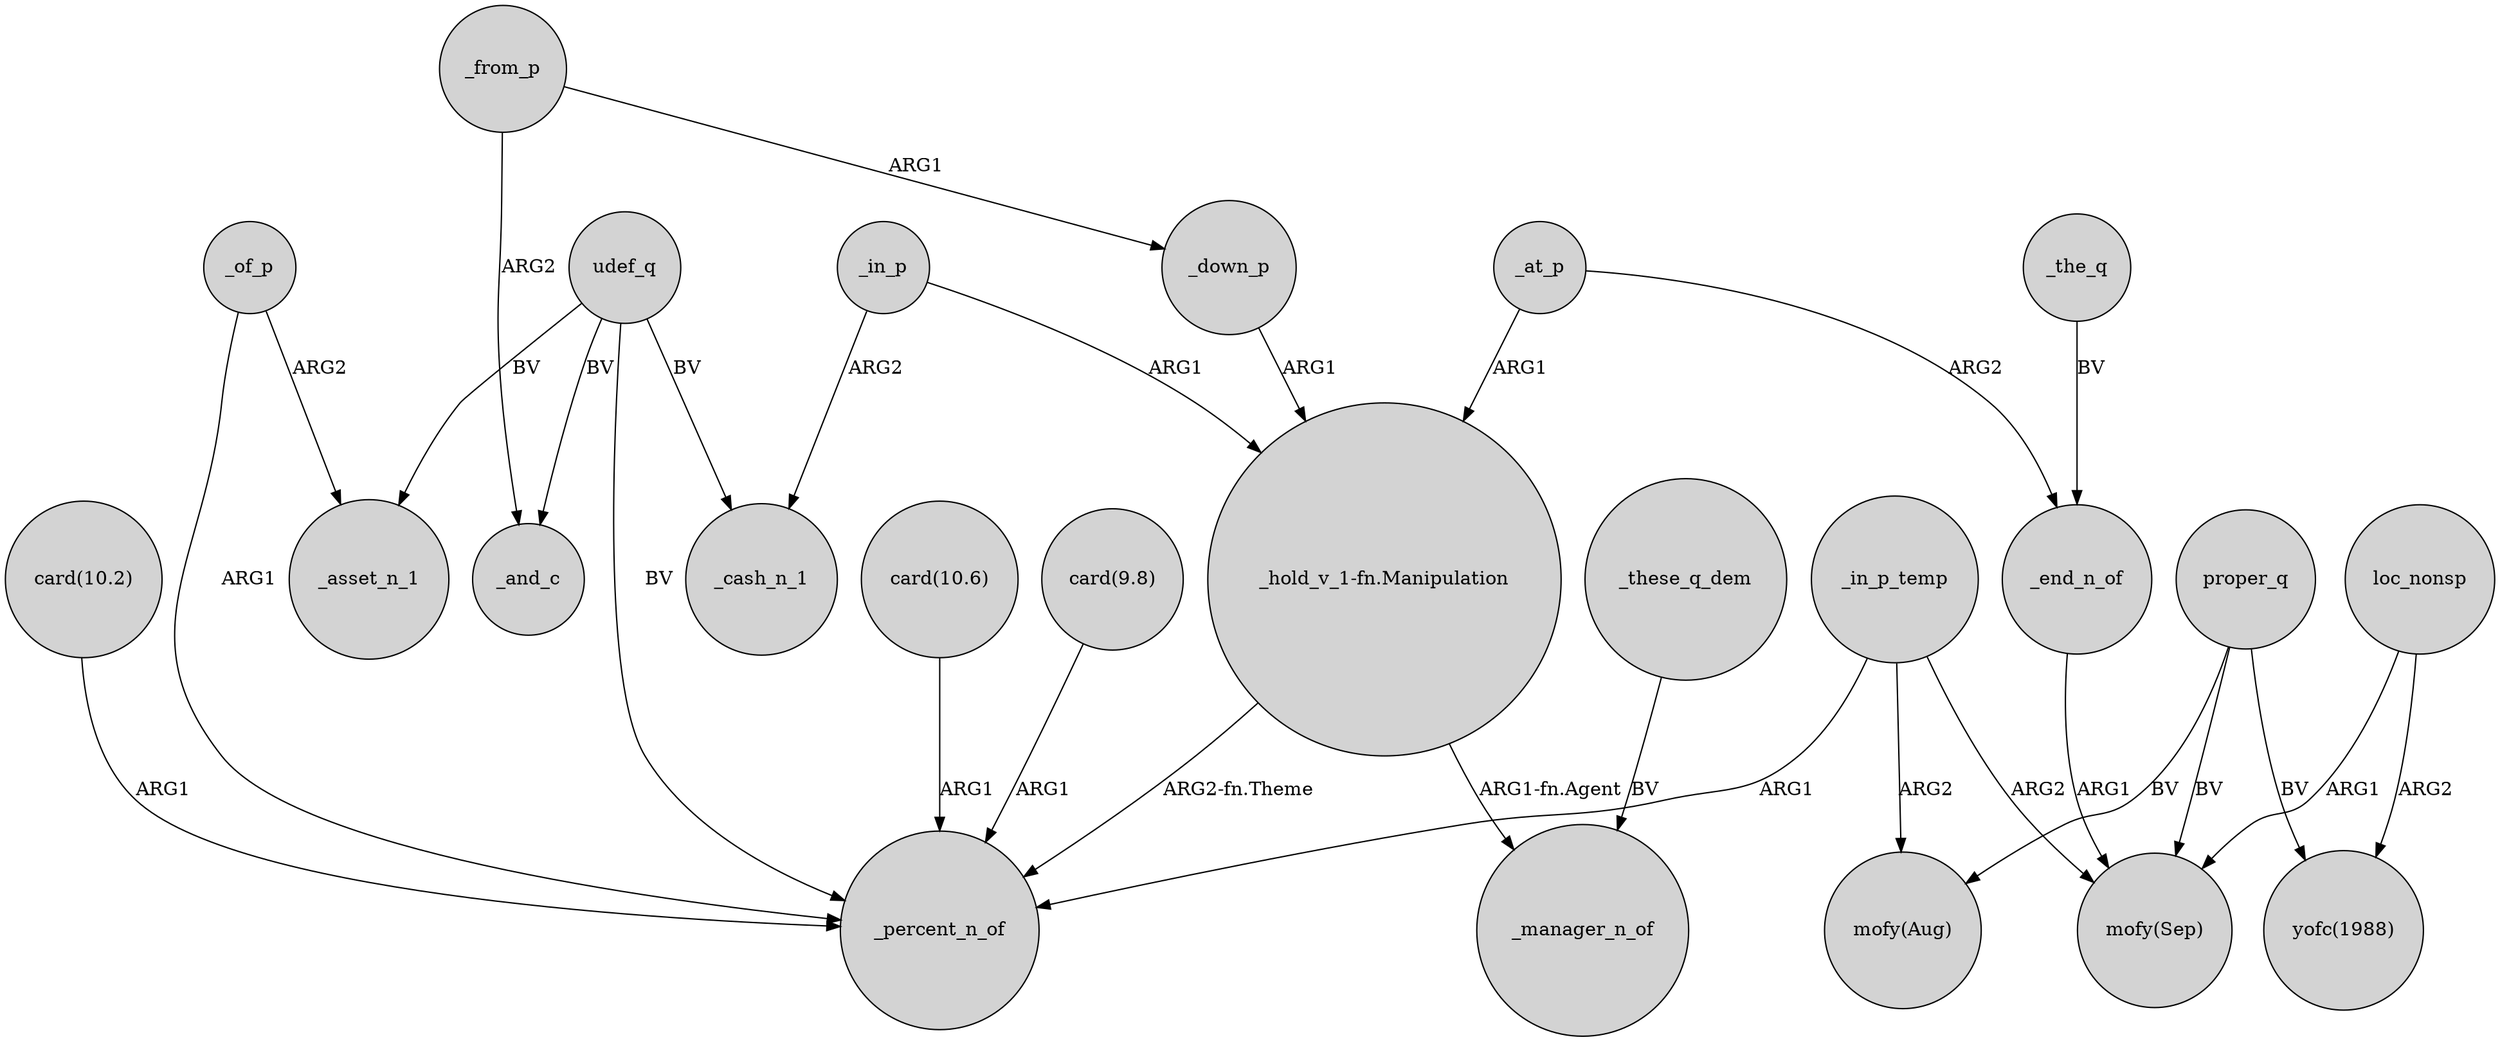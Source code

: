 digraph {
	node [shape=circle style=filled]
	_in_p -> "_hold_v_1-fn.Manipulation" [label=ARG1]
	_the_q -> _end_n_of [label=BV]
	udef_q -> _cash_n_1 [label=BV]
	_at_p -> _end_n_of [label=ARG2]
	_from_p -> _down_p [label=ARG1]
	_in_p_temp -> _percent_n_of [label=ARG1]
	"_hold_v_1-fn.Manipulation" -> _percent_n_of [label="ARG2-fn.Theme"]
	proper_q -> "mofy(Sep)" [label=BV]
	"card(10.6)" -> _percent_n_of [label=ARG1]
	udef_q -> _asset_n_1 [label=BV]
	_of_p -> _asset_n_1 [label=ARG2]
	loc_nonsp -> "mofy(Sep)" [label=ARG1]
	_of_p -> _percent_n_of [label=ARG1]
	_end_n_of -> "mofy(Sep)" [label=ARG1]
	_in_p_temp -> "mofy(Aug)" [label=ARG2]
	proper_q -> "yofc(1988)" [label=BV]
	"card(9.8)" -> _percent_n_of [label=ARG1]
	_at_p -> "_hold_v_1-fn.Manipulation" [label=ARG1]
	proper_q -> "mofy(Aug)" [label=BV]
	_in_p -> _cash_n_1 [label=ARG2]
	_these_q_dem -> _manager_n_of [label=BV]
	"card(10.2)" -> _percent_n_of [label=ARG1]
	"_hold_v_1-fn.Manipulation" -> _manager_n_of [label="ARG1-fn.Agent"]
	udef_q -> _percent_n_of [label=BV]
	_from_p -> _and_c [label=ARG2]
	udef_q -> _and_c [label=BV]
	_down_p -> "_hold_v_1-fn.Manipulation" [label=ARG1]
	_in_p_temp -> "mofy(Sep)" [label=ARG2]
	loc_nonsp -> "yofc(1988)" [label=ARG2]
}
